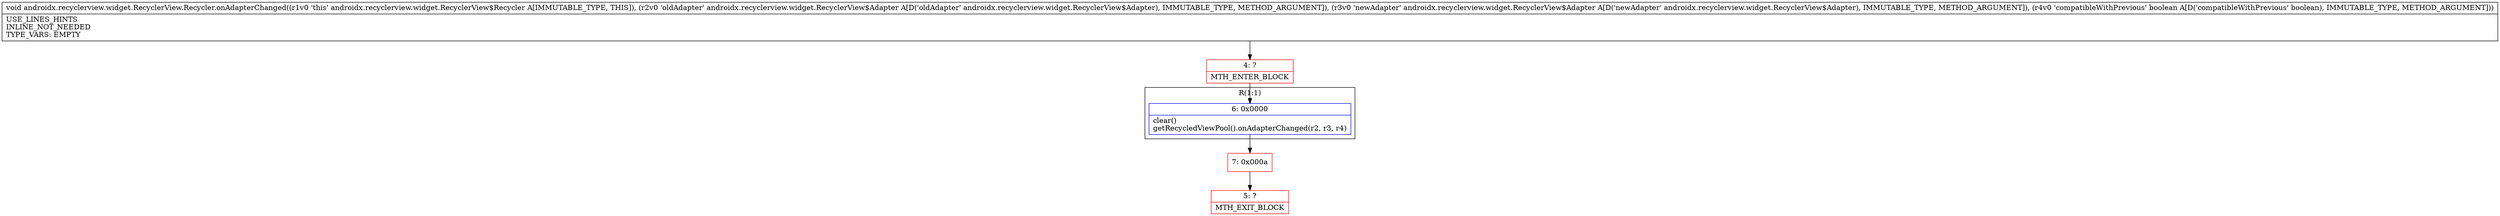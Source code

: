 digraph "CFG forandroidx.recyclerview.widget.RecyclerView.Recycler.onAdapterChanged(Landroidx\/recyclerview\/widget\/RecyclerView$Adapter;Landroidx\/recyclerview\/widget\/RecyclerView$Adapter;Z)V" {
subgraph cluster_Region_1417428149 {
label = "R(1:1)";
node [shape=record,color=blue];
Node_6 [shape=record,label="{6\:\ 0x0000|clear()\lgetRecycledViewPool().onAdapterChanged(r2, r3, r4)\l}"];
}
Node_4 [shape=record,color=red,label="{4\:\ ?|MTH_ENTER_BLOCK\l}"];
Node_7 [shape=record,color=red,label="{7\:\ 0x000a}"];
Node_5 [shape=record,color=red,label="{5\:\ ?|MTH_EXIT_BLOCK\l}"];
MethodNode[shape=record,label="{void androidx.recyclerview.widget.RecyclerView.Recycler.onAdapterChanged((r1v0 'this' androidx.recyclerview.widget.RecyclerView$Recycler A[IMMUTABLE_TYPE, THIS]), (r2v0 'oldAdapter' androidx.recyclerview.widget.RecyclerView$Adapter A[D('oldAdapter' androidx.recyclerview.widget.RecyclerView$Adapter), IMMUTABLE_TYPE, METHOD_ARGUMENT]), (r3v0 'newAdapter' androidx.recyclerview.widget.RecyclerView$Adapter A[D('newAdapter' androidx.recyclerview.widget.RecyclerView$Adapter), IMMUTABLE_TYPE, METHOD_ARGUMENT]), (r4v0 'compatibleWithPrevious' boolean A[D('compatibleWithPrevious' boolean), IMMUTABLE_TYPE, METHOD_ARGUMENT]))  | USE_LINES_HINTS\lINLINE_NOT_NEEDED\lTYPE_VARS: EMPTY\l}"];
MethodNode -> Node_4;Node_6 -> Node_7;
Node_4 -> Node_6;
Node_7 -> Node_5;
}

